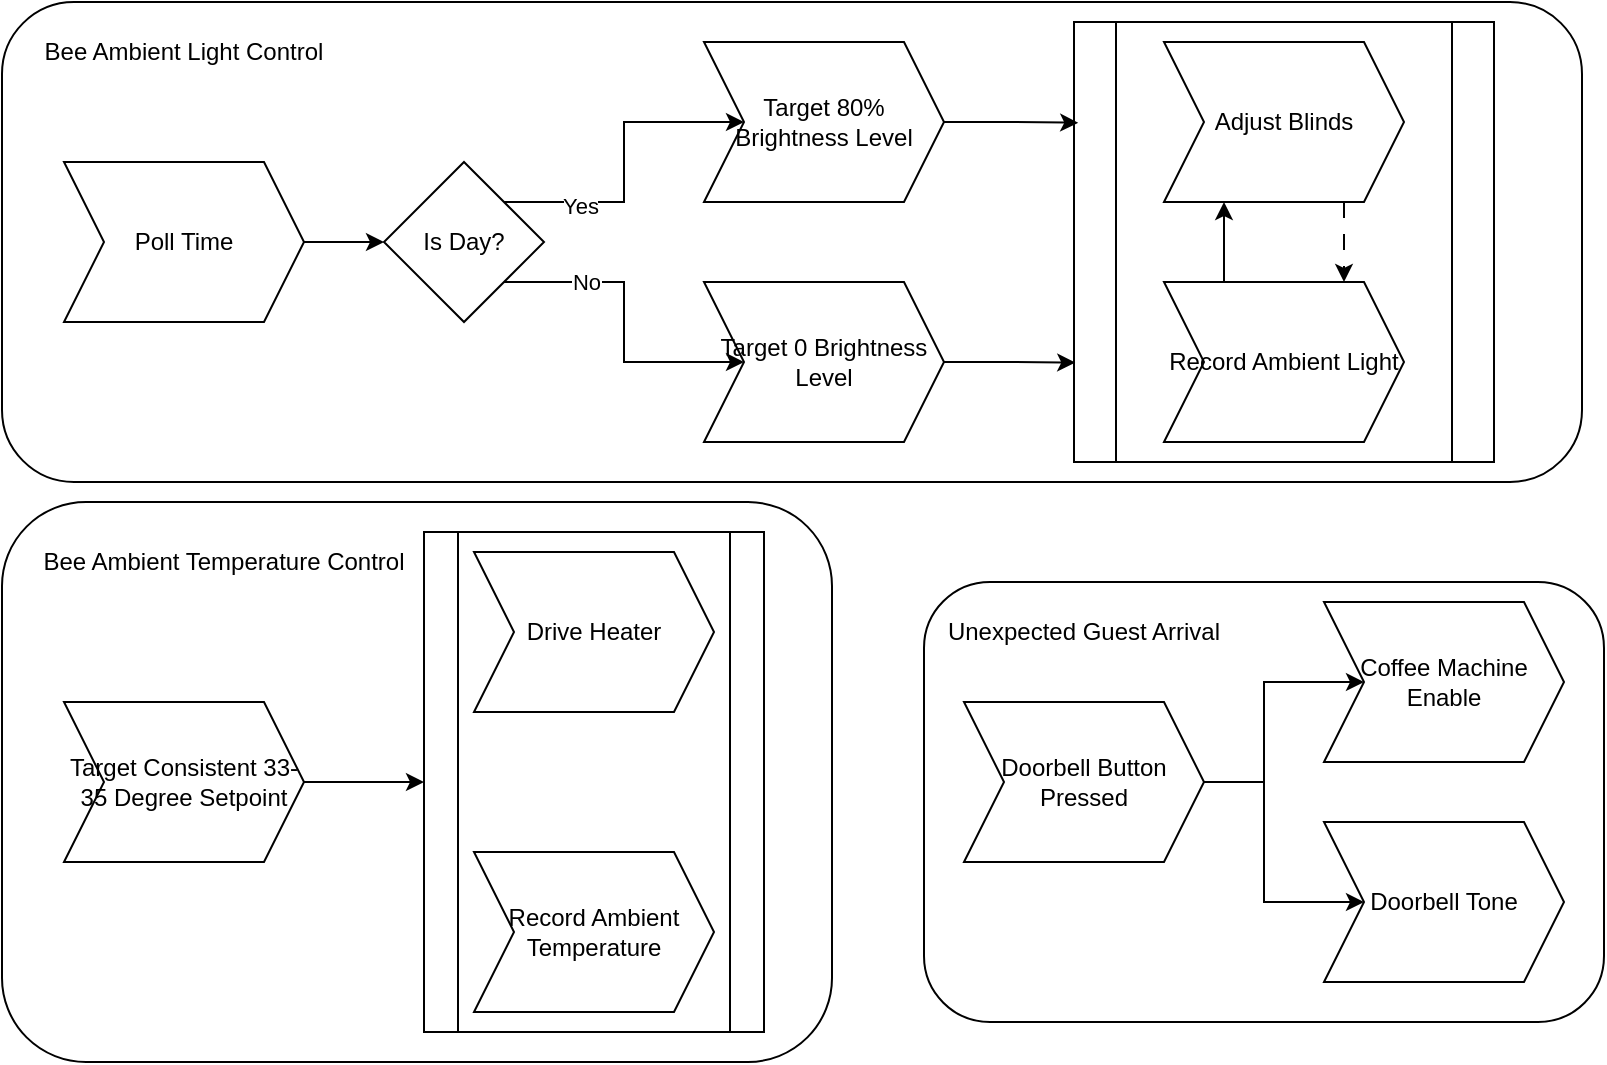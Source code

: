 <mxfile version="28.0.4">
  <diagram name="Page-1" id="jOdaIns8AVaziy6YfiJr">
    <mxGraphModel dx="1188" dy="668" grid="1" gridSize="10" guides="1" tooltips="1" connect="1" arrows="1" fold="1" page="1" pageScale="1" pageWidth="827" pageHeight="583" math="0" shadow="0">
      <root>
        <mxCell id="0" />
        <mxCell id="1" parent="0" />
        <mxCell id="oiTr4Knq5z3vlvktKzUw-7" style="edgeStyle=orthogonalEdgeStyle;rounded=0;orthogonalLoop=1;jettySize=auto;html=1;exitX=0.25;exitY=0;exitDx=0;exitDy=0;entryX=0.25;entryY=1;entryDx=0;entryDy=0;" edge="1" parent="1" source="oiTr4Knq5z3vlvktKzUw-1" target="oiTr4Knq5z3vlvktKzUw-2">
          <mxGeometry relative="1" as="geometry" />
        </mxCell>
        <mxCell id="oiTr4Knq5z3vlvktKzUw-1" value="Record Ambient Light" style="shape=step;perimeter=stepPerimeter;whiteSpace=wrap;html=1;fixedSize=1;" vertex="1" parent="1">
          <mxGeometry x="600" y="160" width="120" height="80" as="geometry" />
        </mxCell>
        <mxCell id="oiTr4Knq5z3vlvktKzUw-8" style="edgeStyle=orthogonalEdgeStyle;rounded=0;orthogonalLoop=1;jettySize=auto;html=1;exitX=0.75;exitY=1;exitDx=0;exitDy=0;entryX=0.75;entryY=0;entryDx=0;entryDy=0;dashed=1;dashPattern=8 8;" edge="1" parent="1" source="oiTr4Knq5z3vlvktKzUw-2" target="oiTr4Knq5z3vlvktKzUw-1">
          <mxGeometry relative="1" as="geometry" />
        </mxCell>
        <mxCell id="oiTr4Knq5z3vlvktKzUw-2" value="Adjust Blinds" style="shape=step;perimeter=stepPerimeter;whiteSpace=wrap;html=1;fixedSize=1;" vertex="1" parent="1">
          <mxGeometry x="600" y="40" width="120" height="80" as="geometry" />
        </mxCell>
        <mxCell id="oiTr4Knq5z3vlvktKzUw-4" value="" style="shape=process;whiteSpace=wrap;html=1;backgroundOutline=1;fillColor=none;" vertex="1" parent="1">
          <mxGeometry x="555" y="30" width="210" height="220" as="geometry" />
        </mxCell>
        <mxCell id="oiTr4Knq5z3vlvktKzUw-5" style="edgeStyle=orthogonalEdgeStyle;rounded=0;orthogonalLoop=1;jettySize=auto;html=1;exitX=0.5;exitY=1;exitDx=0;exitDy=0;" edge="1" parent="1" source="oiTr4Knq5z3vlvktKzUw-4" target="oiTr4Knq5z3vlvktKzUw-4">
          <mxGeometry relative="1" as="geometry" />
        </mxCell>
        <mxCell id="oiTr4Knq5z3vlvktKzUw-15" style="edgeStyle=orthogonalEdgeStyle;rounded=0;orthogonalLoop=1;jettySize=auto;html=1;entryX=0;entryY=0.5;entryDx=0;entryDy=0;" edge="1" parent="1" source="oiTr4Knq5z3vlvktKzUw-10" target="oiTr4Knq5z3vlvktKzUw-13">
          <mxGeometry relative="1" as="geometry">
            <Array as="points">
              <mxPoint x="330" y="120" />
              <mxPoint x="330" y="80" />
            </Array>
          </mxGeometry>
        </mxCell>
        <mxCell id="oiTr4Knq5z3vlvktKzUw-17" value="Yes" style="edgeLabel;html=1;align=center;verticalAlign=middle;resizable=0;points=[];" vertex="1" connectable="0" parent="oiTr4Knq5z3vlvktKzUw-15">
          <mxGeometry x="-0.527" y="-2" relative="1" as="geometry">
            <mxPoint as="offset" />
          </mxGeometry>
        </mxCell>
        <mxCell id="oiTr4Knq5z3vlvktKzUw-16" style="edgeStyle=orthogonalEdgeStyle;rounded=0;orthogonalLoop=1;jettySize=auto;html=1;" edge="1" parent="1" source="oiTr4Knq5z3vlvktKzUw-10" target="oiTr4Knq5z3vlvktKzUw-14">
          <mxGeometry relative="1" as="geometry">
            <Array as="points">
              <mxPoint x="330" y="160" />
              <mxPoint x="330" y="200" />
            </Array>
          </mxGeometry>
        </mxCell>
        <mxCell id="oiTr4Knq5z3vlvktKzUw-18" value="No" style="edgeLabel;html=1;align=center;verticalAlign=middle;resizable=0;points=[];" vertex="1" connectable="0" parent="oiTr4Knq5z3vlvktKzUw-16">
          <mxGeometry x="-0.496" y="1" relative="1" as="geometry">
            <mxPoint y="1" as="offset" />
          </mxGeometry>
        </mxCell>
        <mxCell id="oiTr4Knq5z3vlvktKzUw-10" value="Is Day?" style="rhombus;whiteSpace=wrap;html=1;" vertex="1" parent="1">
          <mxGeometry x="210" y="100" width="80" height="80" as="geometry" />
        </mxCell>
        <mxCell id="oiTr4Knq5z3vlvktKzUw-12" style="edgeStyle=orthogonalEdgeStyle;rounded=0;orthogonalLoop=1;jettySize=auto;html=1;" edge="1" parent="1" source="oiTr4Knq5z3vlvktKzUw-11" target="oiTr4Knq5z3vlvktKzUw-10">
          <mxGeometry relative="1" as="geometry" />
        </mxCell>
        <mxCell id="oiTr4Knq5z3vlvktKzUw-11" value="Poll Time" style="shape=step;perimeter=stepPerimeter;whiteSpace=wrap;html=1;fixedSize=1;" vertex="1" parent="1">
          <mxGeometry x="50" y="100" width="120" height="80" as="geometry" />
        </mxCell>
        <mxCell id="oiTr4Knq5z3vlvktKzUw-13" value="Target 80% Brightness Level" style="shape=step;perimeter=stepPerimeter;whiteSpace=wrap;html=1;fixedSize=1;" vertex="1" parent="1">
          <mxGeometry x="370" y="40" width="120" height="80" as="geometry" />
        </mxCell>
        <mxCell id="oiTr4Knq5z3vlvktKzUw-14" value="Target 0 Brightness Level" style="shape=step;perimeter=stepPerimeter;whiteSpace=wrap;html=1;fixedSize=1;" vertex="1" parent="1">
          <mxGeometry x="370" y="160" width="120" height="80" as="geometry" />
        </mxCell>
        <mxCell id="oiTr4Knq5z3vlvktKzUw-19" style="edgeStyle=orthogonalEdgeStyle;rounded=0;orthogonalLoop=1;jettySize=auto;html=1;entryX=0.01;entryY=0.229;entryDx=0;entryDy=0;entryPerimeter=0;" edge="1" parent="1" source="oiTr4Knq5z3vlvktKzUw-13" target="oiTr4Knq5z3vlvktKzUw-4">
          <mxGeometry relative="1" as="geometry" />
        </mxCell>
        <mxCell id="oiTr4Knq5z3vlvktKzUw-22" style="edgeStyle=orthogonalEdgeStyle;rounded=0;orthogonalLoop=1;jettySize=auto;html=1;entryX=0.003;entryY=0.774;entryDx=0;entryDy=0;entryPerimeter=0;" edge="1" parent="1" source="oiTr4Knq5z3vlvktKzUw-14" target="oiTr4Knq5z3vlvktKzUw-4">
          <mxGeometry relative="1" as="geometry" />
        </mxCell>
        <mxCell id="oiTr4Knq5z3vlvktKzUw-24" value="" style="rounded=1;whiteSpace=wrap;html=1;fillColor=none;" vertex="1" parent="1">
          <mxGeometry x="19" y="20" width="790" height="240" as="geometry" />
        </mxCell>
        <mxCell id="oiTr4Knq5z3vlvktKzUw-25" value="Bee Ambient Light Control" style="text;html=1;align=center;verticalAlign=middle;whiteSpace=wrap;rounded=0;" vertex="1" parent="1">
          <mxGeometry x="25" y="30" width="170" height="30" as="geometry" />
        </mxCell>
        <mxCell id="oiTr4Knq5z3vlvktKzUw-29" style="edgeStyle=orthogonalEdgeStyle;rounded=0;orthogonalLoop=1;jettySize=auto;html=1;" edge="1" parent="1" source="oiTr4Knq5z3vlvktKzUw-26" target="oiTr4Knq5z3vlvktKzUw-27">
          <mxGeometry relative="1" as="geometry" />
        </mxCell>
        <mxCell id="oiTr4Knq5z3vlvktKzUw-30" style="edgeStyle=orthogonalEdgeStyle;rounded=0;orthogonalLoop=1;jettySize=auto;html=1;" edge="1" parent="1" source="oiTr4Knq5z3vlvktKzUw-26" target="oiTr4Knq5z3vlvktKzUw-28">
          <mxGeometry relative="1" as="geometry" />
        </mxCell>
        <mxCell id="oiTr4Knq5z3vlvktKzUw-26" value="Doorbell Button Pressed" style="shape=step;perimeter=stepPerimeter;whiteSpace=wrap;html=1;fixedSize=1;" vertex="1" parent="1">
          <mxGeometry x="500" y="370" width="120" height="80" as="geometry" />
        </mxCell>
        <mxCell id="oiTr4Knq5z3vlvktKzUw-27" value="Coffee Machine Enable" style="shape=step;perimeter=stepPerimeter;whiteSpace=wrap;html=1;fixedSize=1;" vertex="1" parent="1">
          <mxGeometry x="680" y="320" width="120" height="80" as="geometry" />
        </mxCell>
        <mxCell id="oiTr4Knq5z3vlvktKzUw-28" value="Doorbell Tone" style="shape=step;perimeter=stepPerimeter;whiteSpace=wrap;html=1;fixedSize=1;" vertex="1" parent="1">
          <mxGeometry x="680" y="430" width="120" height="80" as="geometry" />
        </mxCell>
        <mxCell id="oiTr4Knq5z3vlvktKzUw-31" value="" style="rounded=1;whiteSpace=wrap;html=1;fillColor=none;" vertex="1" parent="1">
          <mxGeometry x="480" y="310" width="340" height="220" as="geometry" />
        </mxCell>
        <mxCell id="oiTr4Knq5z3vlvktKzUw-32" value="Unexpected Guest Arrival" style="text;html=1;align=center;verticalAlign=middle;whiteSpace=wrap;rounded=0;" vertex="1" parent="1">
          <mxGeometry x="490" y="320" width="140" height="30" as="geometry" />
        </mxCell>
        <mxCell id="oiTr4Knq5z3vlvktKzUw-37" style="edgeStyle=orthogonalEdgeStyle;rounded=0;orthogonalLoop=1;jettySize=auto;html=1;entryX=0;entryY=0.5;entryDx=0;entryDy=0;" edge="1" parent="1" source="oiTr4Knq5z3vlvktKzUw-33" target="oiTr4Knq5z3vlvktKzUw-36">
          <mxGeometry relative="1" as="geometry" />
        </mxCell>
        <mxCell id="oiTr4Knq5z3vlvktKzUw-33" value="Target Consistent 33-35 Degree Setpoint" style="shape=step;perimeter=stepPerimeter;whiteSpace=wrap;html=1;fixedSize=1;" vertex="1" parent="1">
          <mxGeometry x="50" y="370" width="120" height="80" as="geometry" />
        </mxCell>
        <mxCell id="oiTr4Knq5z3vlvktKzUw-34" value="Drive Heater" style="shape=step;perimeter=stepPerimeter;whiteSpace=wrap;html=1;fixedSize=1;" vertex="1" parent="1">
          <mxGeometry x="255" y="295" width="120" height="80" as="geometry" />
        </mxCell>
        <mxCell id="oiTr4Knq5z3vlvktKzUw-35" value="Record Ambient Temperature" style="shape=step;perimeter=stepPerimeter;whiteSpace=wrap;html=1;fixedSize=1;" vertex="1" parent="1">
          <mxGeometry x="255" y="445" width="120" height="80" as="geometry" />
        </mxCell>
        <mxCell id="oiTr4Knq5z3vlvktKzUw-36" value="" style="shape=process;whiteSpace=wrap;html=1;backgroundOutline=1;fillColor=none;" vertex="1" parent="1">
          <mxGeometry x="230" y="285" width="170" height="250" as="geometry" />
        </mxCell>
        <mxCell id="oiTr4Knq5z3vlvktKzUw-38" value="" style="rounded=1;whiteSpace=wrap;html=1;fillColor=none;" vertex="1" parent="1">
          <mxGeometry x="19" y="270" width="415" height="280" as="geometry" />
        </mxCell>
        <mxCell id="oiTr4Knq5z3vlvktKzUw-39" value="Bee Ambient Temperature Control" style="text;html=1;align=center;verticalAlign=middle;whiteSpace=wrap;rounded=0;" vertex="1" parent="1">
          <mxGeometry x="30" y="285" width="200" height="30" as="geometry" />
        </mxCell>
      </root>
    </mxGraphModel>
  </diagram>
</mxfile>
